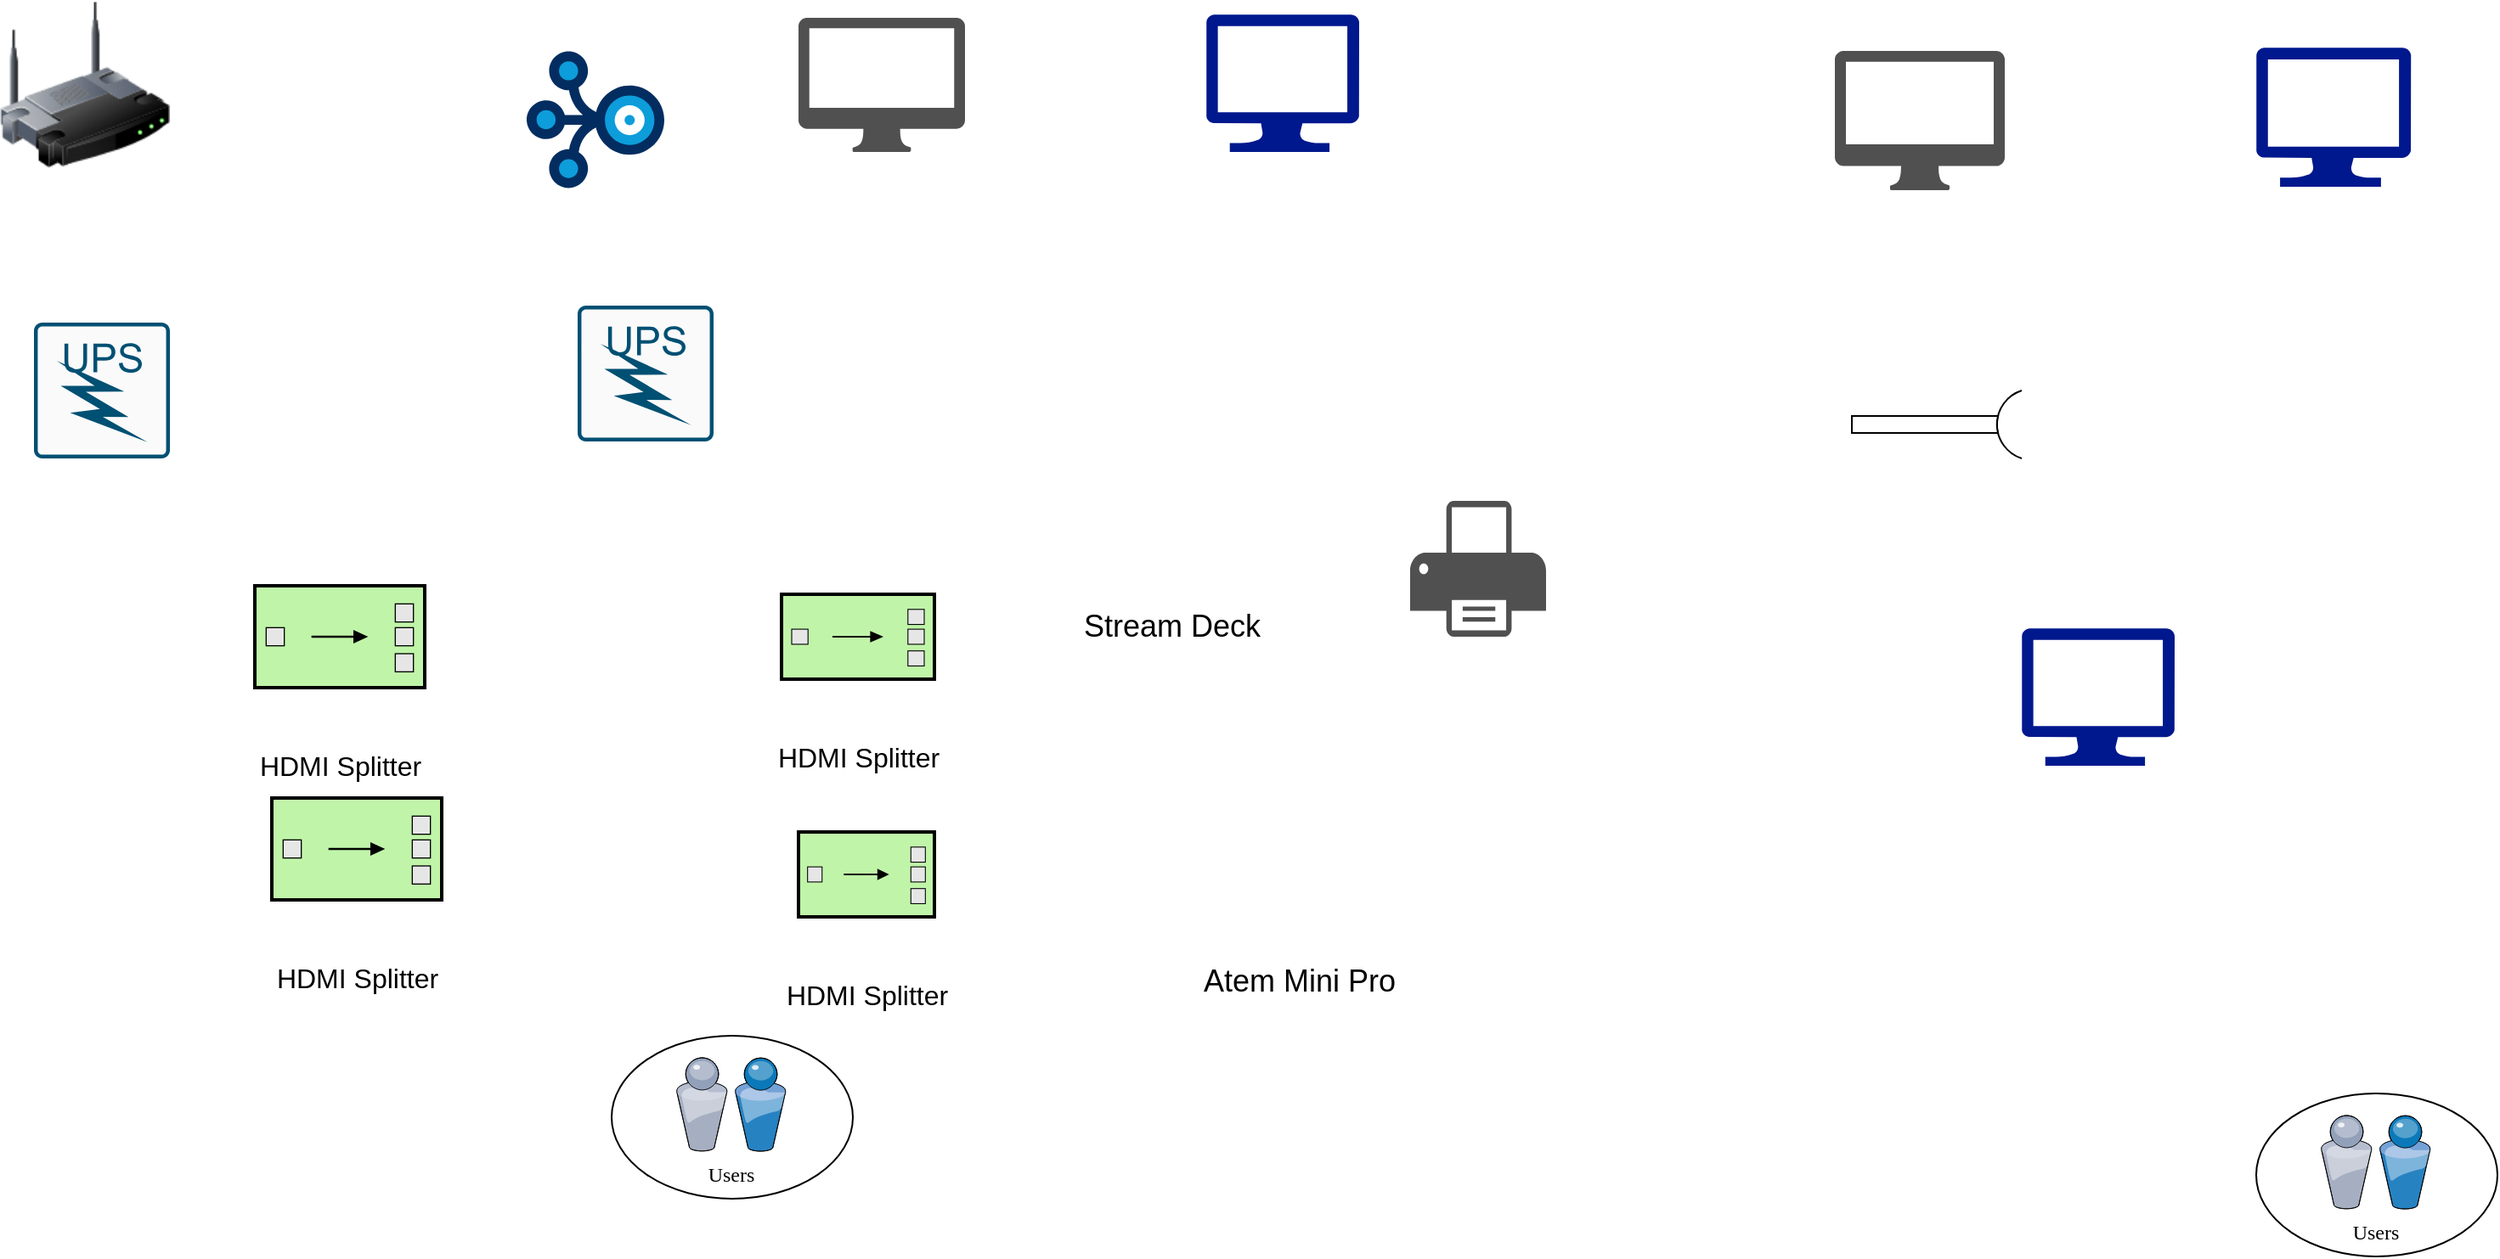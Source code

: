 <mxfile version="24.6.2" type="github">
  <diagram name="Page-1" id="822b0af5-4adb-64df-f703-e8dfc1f81529">
    <mxGraphModel dx="2206" dy="1091" grid="1" gridSize="10" guides="1" tooltips="1" connect="1" arrows="1" fold="1" page="1" pageScale="1" pageWidth="1100" pageHeight="850" background="none" math="0" shadow="0">
      <root>
        <mxCell id="0" />
        <mxCell id="1" parent="0" />
        <mxCell id="2-sOZN1NLR4EMqEl9yD2-1" value="" style="image;html=1;image=img/lib/clip_art/networking/Wireless_Router_128x128.png" vertex="1" parent="1">
          <mxGeometry x="150" y="50" width="100" height="100" as="geometry" />
        </mxCell>
        <mxCell id="2-sOZN1NLR4EMqEl9yD2-2" value="" style="verticalLabelPosition=bottom;aspect=fixed;html=1;shape=mxgraph.salesforce.stream;" vertex="1" parent="1">
          <mxGeometry x="460" y="80" width="81" height="81" as="geometry" />
        </mxCell>
        <mxCell id="2-sOZN1NLR4EMqEl9yD2-4" value="" style="sketch=0;aspect=fixed;pointerEvents=1;shadow=0;dashed=0;html=1;strokeColor=none;labelPosition=center;verticalLabelPosition=bottom;verticalAlign=top;align=center;fillColor=#00188D;shape=mxgraph.azure.computer" vertex="1" parent="1">
          <mxGeometry x="860" y="58.5" width="90" height="81" as="geometry" />
        </mxCell>
        <mxCell id="2-sOZN1NLR4EMqEl9yD2-7" value="" style="sketch=0;aspect=fixed;pointerEvents=1;shadow=0;dashed=0;html=1;strokeColor=none;labelPosition=center;verticalLabelPosition=bottom;verticalAlign=top;align=center;fillColor=#00188D;shape=mxgraph.azure.computer" vertex="1" parent="1">
          <mxGeometry x="1478" y="78" width="91.11" height="82" as="geometry" />
        </mxCell>
        <mxCell id="2-sOZN1NLR4EMqEl9yD2-8" value="" style="sketch=0;aspect=fixed;pointerEvents=1;shadow=0;dashed=0;html=1;strokeColor=none;labelPosition=center;verticalLabelPosition=bottom;verticalAlign=top;align=center;fillColor=#00188D;shape=mxgraph.azure.computer" vertex="1" parent="1">
          <mxGeometry x="1340" y="420" width="90" height="81" as="geometry" />
        </mxCell>
        <mxCell id="2-sOZN1NLR4EMqEl9yD2-10" value="" style="group" vertex="1" connectable="0" parent="1">
          <mxGeometry x="1478" y="694" width="142" height="96" as="geometry" />
        </mxCell>
        <mxCell id="7d933b09d9755ecc-36" value="" style="ellipse;whiteSpace=wrap;html=1;rounded=0;shadow=0;comic=0;strokeWidth=1;fontFamily=Verdana;" parent="2-sOZN1NLR4EMqEl9yD2-10" vertex="1">
          <mxGeometry width="142" height="96" as="geometry" />
        </mxCell>
        <mxCell id="7d933b09d9755ecc-37" value="Users" style="verticalLabelPosition=bottom;aspect=fixed;html=1;verticalAlign=top;strokeColor=none;shape=mxgraph.citrix.users;rounded=0;shadow=0;comic=0;fontFamily=Verdana;" parent="2-sOZN1NLR4EMqEl9yD2-10" vertex="1">
          <mxGeometry x="38" y="13" width="64.5" height="55" as="geometry" />
        </mxCell>
        <mxCell id="2-sOZN1NLR4EMqEl9yD2-11" value="" style="group" vertex="1" connectable="0" parent="1">
          <mxGeometry x="510" y="660" width="142" height="96" as="geometry" />
        </mxCell>
        <mxCell id="2-sOZN1NLR4EMqEl9yD2-12" value="" style="ellipse;whiteSpace=wrap;html=1;rounded=0;shadow=0;comic=0;strokeWidth=1;fontFamily=Verdana;" vertex="1" parent="2-sOZN1NLR4EMqEl9yD2-11">
          <mxGeometry width="142" height="96" as="geometry" />
        </mxCell>
        <mxCell id="2-sOZN1NLR4EMqEl9yD2-13" value="Users" style="verticalLabelPosition=bottom;aspect=fixed;html=1;verticalAlign=top;strokeColor=none;shape=mxgraph.citrix.users;rounded=0;shadow=0;comic=0;fontFamily=Verdana;" vertex="1" parent="2-sOZN1NLR4EMqEl9yD2-11">
          <mxGeometry x="38" y="13" width="64.5" height="55" as="geometry" />
        </mxCell>
        <mxCell id="2-sOZN1NLR4EMqEl9yD2-18" value="&lt;p style=&quot;line-height: 800%;&quot;&gt;&lt;span style=&quot;font-size: 16px;&quot;&gt;HDMI Splitter&lt;/span&gt;&lt;br&gt;&lt;/p&gt;" style="html=1;strokeWidth=2;outlineConnect=0;dashed=0;align=center;fontSize=8;fillColor=#c0f5a9;verticalLabelPosition=bottom;verticalAlign=top;shape=mxgraph.eip.splitter;" vertex="1" parent="1">
          <mxGeometry x="310" y="520" width="100" height="60" as="geometry" />
        </mxCell>
        <mxCell id="2-sOZN1NLR4EMqEl9yD2-20" value="" style="pointerEvents=1;verticalLabelPosition=bottom;shadow=0;dashed=0;align=center;html=1;verticalAlign=top;shape=mxgraph.electrical.miscellaneous.adapter" vertex="1" parent="1">
          <mxGeometry x="1240" y="280" width="100" height="40" as="geometry" />
        </mxCell>
        <mxCell id="2-sOZN1NLR4EMqEl9yD2-23" value="" style="sketch=0;pointerEvents=1;shadow=0;dashed=0;html=1;strokeColor=none;fillColor=#505050;labelPosition=center;verticalLabelPosition=bottom;verticalAlign=top;outlineConnect=0;align=center;shape=mxgraph.office.devices.mac_client;" vertex="1" parent="1">
          <mxGeometry x="620" y="60.5" width="98" height="79" as="geometry" />
        </mxCell>
        <mxCell id="2-sOZN1NLR4EMqEl9yD2-24" value="" style="sketch=0;pointerEvents=1;shadow=0;dashed=0;html=1;strokeColor=none;fillColor=#505050;labelPosition=center;verticalLabelPosition=bottom;verticalAlign=top;outlineConnect=0;align=center;shape=mxgraph.office.devices.mac_client;" vertex="1" parent="1">
          <mxGeometry x="1230" y="80" width="100" height="82" as="geometry" />
        </mxCell>
        <mxCell id="2-sOZN1NLR4EMqEl9yD2-25" value="" style="sketch=0;points=[[0.015,0.015,0],[0.985,0.015,0],[0.985,0.985,0],[0.015,0.985,0],[0.25,0,0],[0.5,0,0],[0.75,0,0],[1,0.25,0],[1,0.5,0],[1,0.75,0],[0.75,1,0],[0.5,1,0],[0.25,1,0],[0,0.75,0],[0,0.5,0],[0,0.25,0]];verticalLabelPosition=bottom;html=1;verticalAlign=top;aspect=fixed;align=center;pointerEvents=1;shape=mxgraph.cisco19.rect;prIcon=ups;fillColor=#FAFAFA;strokeColor=#005073;" vertex="1" parent="1">
          <mxGeometry x="170" y="240" width="80" height="80" as="geometry" />
        </mxCell>
        <mxCell id="2-sOZN1NLR4EMqEl9yD2-26" value="" style="sketch=0;points=[[0.015,0.015,0],[0.985,0.015,0],[0.985,0.985,0],[0.015,0.985,0],[0.25,0,0],[0.5,0,0],[0.75,0,0],[1,0.25,0],[1,0.5,0],[1,0.75,0],[0.75,1,0],[0.5,1,0],[0.25,1,0],[0,0.75,0],[0,0.5,0],[0,0.25,0]];verticalLabelPosition=bottom;html=1;verticalAlign=top;aspect=fixed;align=center;pointerEvents=1;shape=mxgraph.cisco19.rect;prIcon=ups;fillColor=#FAFAFA;strokeColor=#005073;" vertex="1" parent="1">
          <mxGeometry x="490" y="230" width="80" height="80" as="geometry" />
        </mxCell>
        <mxCell id="2-sOZN1NLR4EMqEl9yD2-27" value="" style="sketch=0;pointerEvents=1;shadow=0;dashed=0;html=1;strokeColor=none;fillColor=#505050;labelPosition=center;verticalLabelPosition=bottom;verticalAlign=top;outlineConnect=0;align=center;shape=mxgraph.office.devices.printer;" vertex="1" parent="1">
          <mxGeometry x="980" y="345" width="80" height="80" as="geometry" />
        </mxCell>
        <mxCell id="2-sOZN1NLR4EMqEl9yD2-29" value="&lt;p style=&quot;line-height: 800%;&quot;&gt;&lt;span style=&quot;font-size: 16px;&quot;&gt;HDMI Splitter&lt;/span&gt;&lt;br&gt;&lt;/p&gt;" style="html=1;strokeWidth=2;outlineConnect=0;dashed=0;align=center;fontSize=8;fillColor=#c0f5a9;verticalLabelPosition=bottom;verticalAlign=top;shape=mxgraph.eip.splitter;" vertex="1" parent="1">
          <mxGeometry x="300" y="395" width="100" height="60" as="geometry" />
        </mxCell>
        <mxCell id="2-sOZN1NLR4EMqEl9yD2-30" value="&lt;p style=&quot;line-height: 800%;&quot;&gt;&lt;span style=&quot;font-size: 16px;&quot;&gt;HDMI Splitter&lt;/span&gt;&lt;br&gt;&lt;/p&gt;" style="html=1;strokeWidth=2;outlineConnect=0;dashed=0;align=center;fontSize=8;fillColor=#c0f5a9;verticalLabelPosition=bottom;verticalAlign=top;shape=mxgraph.eip.splitter;" vertex="1" parent="1">
          <mxGeometry x="620" y="540" width="80" height="50" as="geometry" />
        </mxCell>
        <mxCell id="2-sOZN1NLR4EMqEl9yD2-31" value="&lt;p style=&quot;line-height: 800%;&quot;&gt;&lt;span style=&quot;font-size: 16px;&quot;&gt;HDMI Splitter&lt;/span&gt;&lt;br&gt;&lt;/p&gt;" style="html=1;strokeWidth=2;outlineConnect=0;dashed=0;align=center;fontSize=8;fillColor=#c0f5a9;verticalLabelPosition=bottom;verticalAlign=top;shape=mxgraph.eip.splitter;" vertex="1" parent="1">
          <mxGeometry x="610" y="400" width="90" height="50" as="geometry" />
        </mxCell>
        <mxCell id="2-sOZN1NLR4EMqEl9yD2-33" value="Atem Mini Pro" style="shape=image;verticalLabelPosition=bottom;verticalAlign=top;imageAspect=0;image=https://gray.net.au/assets/images/ATEMMiniPro.png;spacing=22;fontSize=18;" vertex="1" parent="1">
          <mxGeometry x="780" y="491" width="270" height="99" as="geometry" />
        </mxCell>
        <mxCell id="2-sOZN1NLR4EMqEl9yD2-34" value="Stream Deck" style="shape=image;verticalLabelPosition=bottom;verticalAlign=top;imageAspect=0;image=https://www.elgato.com/_next/image?url=https%3A%2F%2Fres.cloudinary.com%2Felgato-pwa%2Fimage%2Fupload%2Fv1686570507%2FProducts%2F10GAT9901%2Fabove-the-fold%2Fdesktop%2Fsd-xl-01-min.jpg&amp;w=3840&amp;q=85;fontColor=default;labelBackgroundColor=none;fontSize=18;spacing=24;imageBackground=none;" vertex="1" parent="1">
          <mxGeometry x="700" y="200" width="280" height="179" as="geometry" />
        </mxCell>
      </root>
    </mxGraphModel>
  </diagram>
</mxfile>

